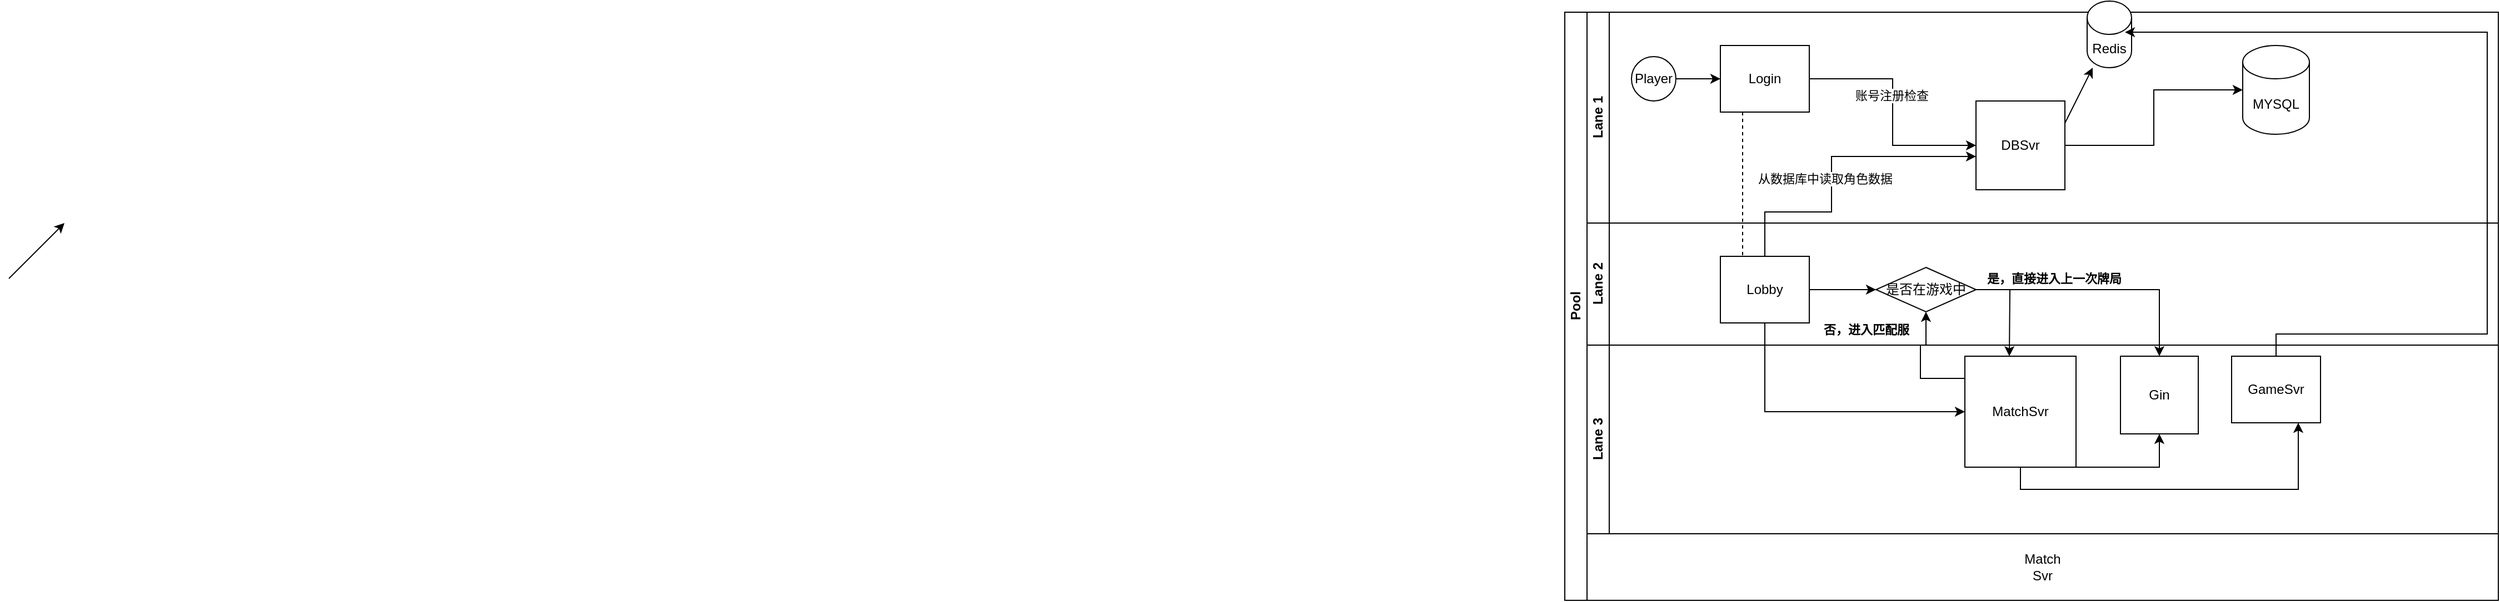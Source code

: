<mxfile version="16.5.3" type="github">
  <diagram id="prtHgNgQTEPvFCAcTncT" name="Page-1">
    <mxGraphModel dx="2756" dy="652" grid="1" gridSize="10" guides="1" tooltips="1" connect="1" arrows="1" fold="1" page="1" pageScale="1" pageWidth="827" pageHeight="1169" math="0" shadow="0">
      <root>
        <mxCell id="0" />
        <mxCell id="1" parent="0" />
        <mxCell id="dNxyNK7c78bLwvsdeMH5-19" value="Pool" style="swimlane;html=1;childLayout=stackLayout;resizeParent=1;resizeParentMax=0;horizontal=0;startSize=20;horizontalStack=0;" parent="1" vertex="1">
          <mxGeometry x="120" y="120" width="840" height="530" as="geometry" />
        </mxCell>
        <mxCell id="dNxyNK7c78bLwvsdeMH5-27" value="" style="edgeStyle=orthogonalEdgeStyle;rounded=0;orthogonalLoop=1;jettySize=auto;html=1;dashed=1;endArrow=none;endFill=0;" parent="dNxyNK7c78bLwvsdeMH5-19" source="dNxyNK7c78bLwvsdeMH5-24" target="dNxyNK7c78bLwvsdeMH5-26" edge="1">
          <mxGeometry relative="1" as="geometry">
            <Array as="points">
              <mxPoint x="160" y="160" />
              <mxPoint x="160" y="160" />
            </Array>
          </mxGeometry>
        </mxCell>
        <mxCell id="dNxyNK7c78bLwvsdeMH5-35" style="edgeStyle=orthogonalEdgeStyle;rounded=0;orthogonalLoop=1;jettySize=auto;html=1;endArrow=classic;endFill=1;" parent="dNxyNK7c78bLwvsdeMH5-19" source="dNxyNK7c78bLwvsdeMH5-28" edge="1">
          <mxGeometry relative="1" as="geometry">
            <mxPoint x="400" y="310" as="targetPoint" />
          </mxGeometry>
        </mxCell>
        <mxCell id="_sLVOrRXPcbGzaOZRCcf-14" value="否，进入匹配服" style="edgeLabel;html=1;align=center;verticalAlign=middle;resizable=0;points=[];fontStyle=1" vertex="1" connectable="0" parent="dNxyNK7c78bLwvsdeMH5-35">
          <mxGeometry x="-0.247" y="-1" relative="1" as="geometry">
            <mxPoint x="-129" y="32" as="offset" />
          </mxGeometry>
        </mxCell>
        <mxCell id="dNxyNK7c78bLwvsdeMH5-38" style="edgeStyle=orthogonalEdgeStyle;rounded=0;orthogonalLoop=1;jettySize=auto;html=1;endArrow=classic;endFill=1;entryX=0;entryY=0.5;entryDx=0;entryDy=0;" parent="dNxyNK7c78bLwvsdeMH5-19" source="dNxyNK7c78bLwvsdeMH5-26" target="_sLVOrRXPcbGzaOZRCcf-26" edge="1">
          <mxGeometry relative="1" as="geometry">
            <Array as="points">
              <mxPoint x="180" y="360" />
            </Array>
            <mxPoint x="400" y="350" as="targetPoint" />
          </mxGeometry>
        </mxCell>
        <mxCell id="dNxyNK7c78bLwvsdeMH5-20" value="Lane 1" style="swimlane;html=1;startSize=20;horizontal=0;" parent="dNxyNK7c78bLwvsdeMH5-19" vertex="1">
          <mxGeometry x="20" width="820" height="190" as="geometry" />
        </mxCell>
        <mxCell id="dNxyNK7c78bLwvsdeMH5-25" value="" style="edgeStyle=orthogonalEdgeStyle;rounded=0;orthogonalLoop=1;jettySize=auto;html=1;" parent="dNxyNK7c78bLwvsdeMH5-20" source="dNxyNK7c78bLwvsdeMH5-23" target="dNxyNK7c78bLwvsdeMH5-24" edge="1">
          <mxGeometry relative="1" as="geometry" />
        </mxCell>
        <mxCell id="dNxyNK7c78bLwvsdeMH5-23" value="Player" style="ellipse;whiteSpace=wrap;html=1;" parent="dNxyNK7c78bLwvsdeMH5-20" vertex="1">
          <mxGeometry x="40" y="40" width="40" height="40" as="geometry" />
        </mxCell>
        <mxCell id="_sLVOrRXPcbGzaOZRCcf-10" style="edgeStyle=orthogonalEdgeStyle;rounded=0;orthogonalLoop=1;jettySize=auto;html=1;" edge="1" parent="dNxyNK7c78bLwvsdeMH5-20" source="dNxyNK7c78bLwvsdeMH5-24" target="_sLVOrRXPcbGzaOZRCcf-6">
          <mxGeometry relative="1" as="geometry" />
        </mxCell>
        <mxCell id="_sLVOrRXPcbGzaOZRCcf-21" value="账号注册检查&lt;br&gt;" style="edgeLabel;html=1;align=center;verticalAlign=middle;resizable=0;points=[];" vertex="1" connectable="0" parent="_sLVOrRXPcbGzaOZRCcf-10">
          <mxGeometry x="-0.143" y="-1" relative="1" as="geometry">
            <mxPoint as="offset" />
          </mxGeometry>
        </mxCell>
        <mxCell id="dNxyNK7c78bLwvsdeMH5-24" value="Login" style="rounded=0;whiteSpace=wrap;html=1;fontFamily=Helvetica;fontSize=12;fontColor=#000000;align=center;" parent="dNxyNK7c78bLwvsdeMH5-20" vertex="1">
          <mxGeometry x="120" y="30" width="80" height="60" as="geometry" />
        </mxCell>
        <mxCell id="_sLVOrRXPcbGzaOZRCcf-6" value="DBSvr&lt;br&gt;" style="whiteSpace=wrap;html=1;aspect=fixed;" vertex="1" parent="dNxyNK7c78bLwvsdeMH5-20">
          <mxGeometry x="350" y="80" width="80" height="80" as="geometry" />
        </mxCell>
        <mxCell id="_sLVOrRXPcbGzaOZRCcf-16" value="Redis" style="shape=cylinder3;whiteSpace=wrap;html=1;boundedLbl=1;backgroundOutline=1;size=15;" vertex="1" parent="dNxyNK7c78bLwvsdeMH5-20">
          <mxGeometry x="450" y="-10" width="40" height="60" as="geometry" />
        </mxCell>
        <mxCell id="_sLVOrRXPcbGzaOZRCcf-18" value="" style="endArrow=classic;html=1;rounded=0;exitX=1;exitY=0.25;exitDx=0;exitDy=0;" edge="1" parent="dNxyNK7c78bLwvsdeMH5-20" source="_sLVOrRXPcbGzaOZRCcf-6" target="_sLVOrRXPcbGzaOZRCcf-16">
          <mxGeometry width="50" height="50" relative="1" as="geometry">
            <mxPoint x="320" y="90" as="sourcePoint" />
            <mxPoint x="370" y="40" as="targetPoint" />
          </mxGeometry>
        </mxCell>
        <mxCell id="dNxyNK7c78bLwvsdeMH5-21" value="Lane 2" style="swimlane;html=1;startSize=20;horizontal=0;" parent="dNxyNK7c78bLwvsdeMH5-19" vertex="1">
          <mxGeometry x="20" y="190" width="820" height="110" as="geometry" />
        </mxCell>
        <mxCell id="dNxyNK7c78bLwvsdeMH5-29" value="" style="edgeStyle=orthogonalEdgeStyle;rounded=0;orthogonalLoop=1;jettySize=auto;html=1;endArrow=classic;endFill=1;" parent="dNxyNK7c78bLwvsdeMH5-21" source="dNxyNK7c78bLwvsdeMH5-26" target="dNxyNK7c78bLwvsdeMH5-28" edge="1">
          <mxGeometry relative="1" as="geometry" />
        </mxCell>
        <mxCell id="dNxyNK7c78bLwvsdeMH5-26" value="Lobby" style="rounded=0;whiteSpace=wrap;html=1;fontFamily=Helvetica;fontSize=12;fontColor=#000000;align=center;" parent="dNxyNK7c78bLwvsdeMH5-21" vertex="1">
          <mxGeometry x="120" y="30" width="80" height="60" as="geometry" />
        </mxCell>
        <mxCell id="dNxyNK7c78bLwvsdeMH5-28" value="是否在游戏中" style="rhombus;whiteSpace=wrap;html=1;fontFamily=Helvetica;fontSize=12;fontColor=#000000;align=center;" parent="dNxyNK7c78bLwvsdeMH5-21" vertex="1">
          <mxGeometry x="260" y="40" width="90" height="40" as="geometry" />
        </mxCell>
        <mxCell id="dNxyNK7c78bLwvsdeMH5-22" value="Lane 3" style="swimlane;html=1;startSize=20;horizontal=0;" parent="dNxyNK7c78bLwvsdeMH5-19" vertex="1">
          <mxGeometry x="20" y="300" width="820" height="170" as="geometry">
            <mxRectangle x="20" y="240" width="430" height="20" as="alternateBounds" />
          </mxGeometry>
        </mxCell>
        <mxCell id="_sLVOrRXPcbGzaOZRCcf-5" value="Gin" style="whiteSpace=wrap;html=1;aspect=fixed;" vertex="1" parent="dNxyNK7c78bLwvsdeMH5-22">
          <mxGeometry x="480" y="10" width="70" height="70" as="geometry" />
        </mxCell>
        <mxCell id="_sLVOrRXPcbGzaOZRCcf-30" value="" style="edgeStyle=orthogonalEdgeStyle;rounded=0;orthogonalLoop=1;jettySize=auto;html=1;" edge="1" parent="dNxyNK7c78bLwvsdeMH5-22" source="_sLVOrRXPcbGzaOZRCcf-26" target="_sLVOrRXPcbGzaOZRCcf-5">
          <mxGeometry relative="1" as="geometry">
            <Array as="points">
              <mxPoint x="480" y="110" />
              <mxPoint x="480" y="110" />
            </Array>
          </mxGeometry>
        </mxCell>
        <mxCell id="_sLVOrRXPcbGzaOZRCcf-26" value="MatchSvr&lt;br&gt;" style="whiteSpace=wrap;html=1;aspect=fixed;" vertex="1" parent="dNxyNK7c78bLwvsdeMH5-22">
          <mxGeometry x="340" y="10" width="100" height="100" as="geometry" />
        </mxCell>
        <mxCell id="dNxyNK7c78bLwvsdeMH5-30" value="GameSvr&lt;br&gt;" style="rounded=0;whiteSpace=wrap;html=1;fontFamily=Helvetica;fontSize=12;fontColor=#000000;align=center;" parent="dNxyNK7c78bLwvsdeMH5-22" vertex="1">
          <mxGeometry x="580" y="10" width="80" height="60" as="geometry" />
        </mxCell>
        <mxCell id="_sLVOrRXPcbGzaOZRCcf-29" style="edgeStyle=orthogonalEdgeStyle;rounded=0;orthogonalLoop=1;jettySize=auto;html=1;entryX=0.75;entryY=1;entryDx=0;entryDy=0;" edge="1" parent="dNxyNK7c78bLwvsdeMH5-22" source="_sLVOrRXPcbGzaOZRCcf-26" target="dNxyNK7c78bLwvsdeMH5-30">
          <mxGeometry relative="1" as="geometry">
            <Array as="points">
              <mxPoint x="390" y="130" />
              <mxPoint x="640" y="130" />
            </Array>
          </mxGeometry>
        </mxCell>
        <mxCell id="_sLVOrRXPcbGzaOZRCcf-11" style="edgeStyle=orthogonalEdgeStyle;rounded=0;orthogonalLoop=1;jettySize=auto;html=1;" edge="1" parent="dNxyNK7c78bLwvsdeMH5-19" source="dNxyNK7c78bLwvsdeMH5-26" target="_sLVOrRXPcbGzaOZRCcf-6">
          <mxGeometry relative="1" as="geometry">
            <Array as="points">
              <mxPoint x="180" y="180" />
              <mxPoint x="240" y="180" />
              <mxPoint x="240" y="130" />
            </Array>
          </mxGeometry>
        </mxCell>
        <mxCell id="_sLVOrRXPcbGzaOZRCcf-19" value="从数据库中读取角色数据&lt;br&gt;" style="edgeLabel;html=1;align=center;verticalAlign=middle;resizable=0;points=[];" vertex="1" connectable="0" parent="_sLVOrRXPcbGzaOZRCcf-11">
          <mxGeometry x="0.556" y="-1" relative="1" as="geometry">
            <mxPoint x="-74" y="19" as="offset" />
          </mxGeometry>
        </mxCell>
        <mxCell id="_sLVOrRXPcbGzaOZRCcf-12" style="edgeStyle=orthogonalEdgeStyle;rounded=0;orthogonalLoop=1;jettySize=auto;html=1;" edge="1" parent="dNxyNK7c78bLwvsdeMH5-19" source="dNxyNK7c78bLwvsdeMH5-28" target="_sLVOrRXPcbGzaOZRCcf-5">
          <mxGeometry relative="1" as="geometry">
            <mxPoint x="530" y="240" as="targetPoint" />
          </mxGeometry>
        </mxCell>
        <mxCell id="_sLVOrRXPcbGzaOZRCcf-13" value="是，直接进入上一次牌局&lt;br&gt;" style="edgeLabel;html=1;align=center;verticalAlign=middle;resizable=0;points=[];fontStyle=1" vertex="1" connectable="0" parent="_sLVOrRXPcbGzaOZRCcf-12">
          <mxGeometry y="-1" relative="1" as="geometry">
            <mxPoint x="-43" y="-11" as="offset" />
          </mxGeometry>
        </mxCell>
        <mxCell id="dNxyNK7c78bLwvsdeMH5-34" value="Match&lt;br&gt;Svr" style="rounded=0;whiteSpace=wrap;html=1;fontFamily=Helvetica;fontSize=12;fontColor=#000000;align=center;" parent="dNxyNK7c78bLwvsdeMH5-19" vertex="1">
          <mxGeometry x="20" y="470" width="820" height="60" as="geometry" />
        </mxCell>
        <mxCell id="dNxyNK7c78bLwvsdeMH5-33" value="" style="edgeStyle=orthogonalEdgeStyle;rounded=0;orthogonalLoop=1;jettySize=auto;html=1;endArrow=classic;endFill=1;entryX=0.85;entryY=0.467;entryDx=0;entryDy=0;entryPerimeter=0;" parent="dNxyNK7c78bLwvsdeMH5-19" source="dNxyNK7c78bLwvsdeMH5-30" target="_sLVOrRXPcbGzaOZRCcf-16" edge="1">
          <mxGeometry relative="1" as="geometry">
            <mxPoint x="740" y="250" as="targetPoint" />
            <Array as="points">
              <mxPoint x="830" y="290" />
              <mxPoint x="830" y="18" />
            </Array>
          </mxGeometry>
        </mxCell>
        <mxCell id="_sLVOrRXPcbGzaOZRCcf-28" style="edgeStyle=orthogonalEdgeStyle;rounded=0;orthogonalLoop=1;jettySize=auto;html=1;entryX=0.5;entryY=1;entryDx=0;entryDy=0;" edge="1" parent="dNxyNK7c78bLwvsdeMH5-19" source="_sLVOrRXPcbGzaOZRCcf-26" target="dNxyNK7c78bLwvsdeMH5-28">
          <mxGeometry relative="1" as="geometry">
            <mxPoint x="400" y="250" as="targetPoint" />
            <Array as="points">
              <mxPoint x="320" y="330" />
              <mxPoint x="320" y="300" />
              <mxPoint x="325" y="300" />
            </Array>
          </mxGeometry>
        </mxCell>
        <mxCell id="_sLVOrRXPcbGzaOZRCcf-7" value="MYSQL" style="shape=cylinder3;whiteSpace=wrap;html=1;boundedLbl=1;backgroundOutline=1;size=15;" vertex="1" parent="1">
          <mxGeometry x="730" y="150" width="60" height="80" as="geometry" />
        </mxCell>
        <mxCell id="_sLVOrRXPcbGzaOZRCcf-9" style="edgeStyle=orthogonalEdgeStyle;rounded=0;orthogonalLoop=1;jettySize=auto;html=1;" edge="1" parent="1" source="_sLVOrRXPcbGzaOZRCcf-6" target="_sLVOrRXPcbGzaOZRCcf-7">
          <mxGeometry relative="1" as="geometry">
            <mxPoint x="630" y="190" as="targetPoint" />
          </mxGeometry>
        </mxCell>
        <mxCell id="_sLVOrRXPcbGzaOZRCcf-17" value="" style="endArrow=classic;html=1;rounded=0;" edge="1" parent="1">
          <mxGeometry width="50" height="50" relative="1" as="geometry">
            <mxPoint x="-1280" y="360" as="sourcePoint" />
            <mxPoint x="-1230" y="310" as="targetPoint" />
          </mxGeometry>
        </mxCell>
      </root>
    </mxGraphModel>
  </diagram>
</mxfile>
